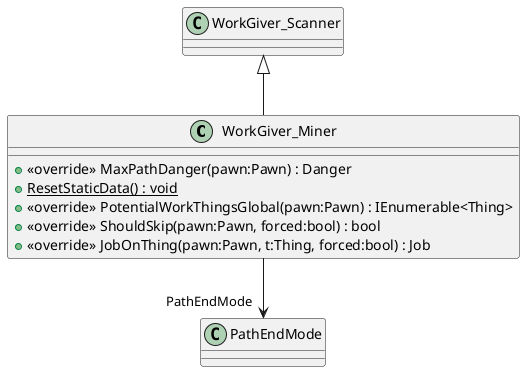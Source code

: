 @startuml
class WorkGiver_Miner {
    + <<override>> MaxPathDanger(pawn:Pawn) : Danger
    + {static} ResetStaticData() : void
    + <<override>> PotentialWorkThingsGlobal(pawn:Pawn) : IEnumerable<Thing>
    + <<override>> ShouldSkip(pawn:Pawn, forced:bool) : bool
    + <<override>> JobOnThing(pawn:Pawn, t:Thing, forced:bool) : Job
}
WorkGiver_Scanner <|-- WorkGiver_Miner
WorkGiver_Miner --> "PathEndMode" PathEndMode
@enduml
